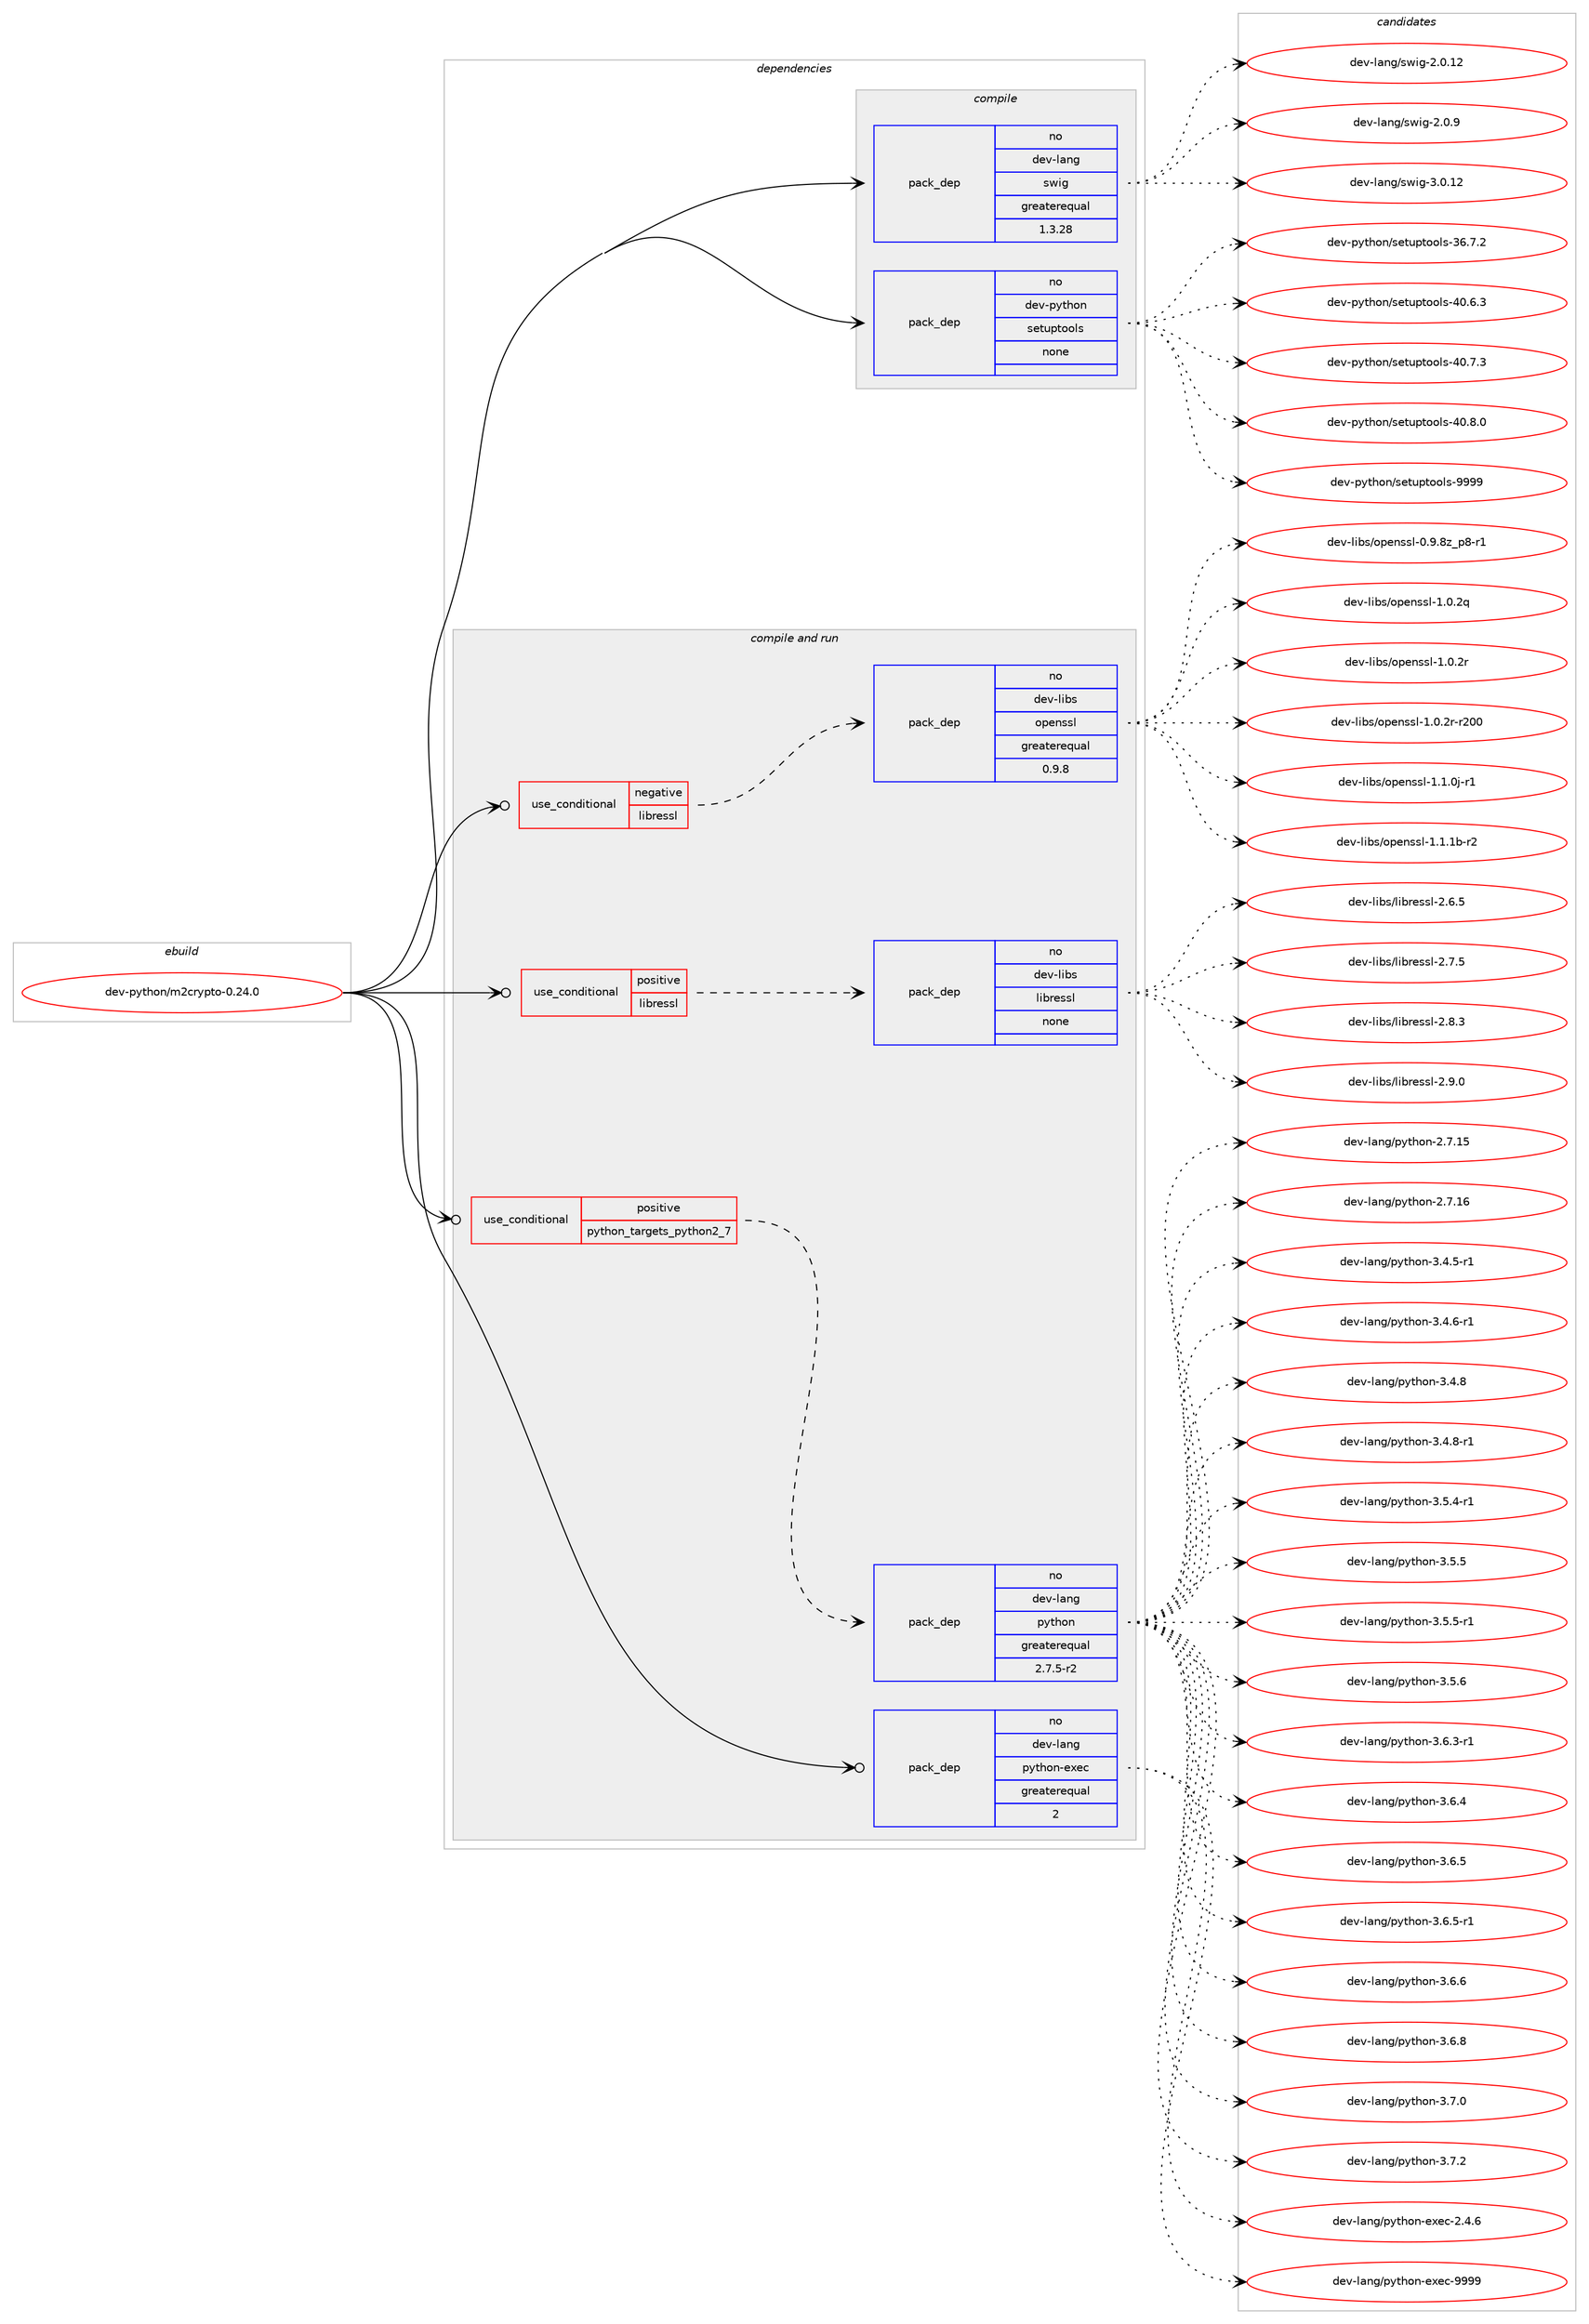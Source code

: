digraph prolog {

# *************
# Graph options
# *************

newrank=true;
concentrate=true;
compound=true;
graph [rankdir=LR,fontname=Helvetica,fontsize=10,ranksep=1.5];#, ranksep=2.5, nodesep=0.2];
edge  [arrowhead=vee];
node  [fontname=Helvetica,fontsize=10];

# **********
# The ebuild
# **********

subgraph cluster_leftcol {
color=gray;
rank=same;
label=<<i>ebuild</i>>;
id [label="dev-python/m2crypto-0.24.0", color=red, width=4, href="../dev-python/m2crypto-0.24.0.svg"];
}

# ****************
# The dependencies
# ****************

subgraph cluster_midcol {
color=gray;
label=<<i>dependencies</i>>;
subgraph cluster_compile {
fillcolor="#eeeeee";
style=filled;
label=<<i>compile</i>>;
subgraph pack1017416 {
dependency1417822 [label=<<TABLE BORDER="0" CELLBORDER="1" CELLSPACING="0" CELLPADDING="4" WIDTH="220"><TR><TD ROWSPAN="6" CELLPADDING="30">pack_dep</TD></TR><TR><TD WIDTH="110">no</TD></TR><TR><TD>dev-lang</TD></TR><TR><TD>swig</TD></TR><TR><TD>greaterequal</TD></TR><TR><TD>1.3.28</TD></TR></TABLE>>, shape=none, color=blue];
}
id:e -> dependency1417822:w [weight=20,style="solid",arrowhead="vee"];
subgraph pack1017417 {
dependency1417823 [label=<<TABLE BORDER="0" CELLBORDER="1" CELLSPACING="0" CELLPADDING="4" WIDTH="220"><TR><TD ROWSPAN="6" CELLPADDING="30">pack_dep</TD></TR><TR><TD WIDTH="110">no</TD></TR><TR><TD>dev-python</TD></TR><TR><TD>setuptools</TD></TR><TR><TD>none</TD></TR><TR><TD></TD></TR></TABLE>>, shape=none, color=blue];
}
id:e -> dependency1417823:w [weight=20,style="solid",arrowhead="vee"];
}
subgraph cluster_compileandrun {
fillcolor="#eeeeee";
style=filled;
label=<<i>compile and run</i>>;
subgraph cond377133 {
dependency1417824 [label=<<TABLE BORDER="0" CELLBORDER="1" CELLSPACING="0" CELLPADDING="4"><TR><TD ROWSPAN="3" CELLPADDING="10">use_conditional</TD></TR><TR><TD>negative</TD></TR><TR><TD>libressl</TD></TR></TABLE>>, shape=none, color=red];
subgraph pack1017418 {
dependency1417825 [label=<<TABLE BORDER="0" CELLBORDER="1" CELLSPACING="0" CELLPADDING="4" WIDTH="220"><TR><TD ROWSPAN="6" CELLPADDING="30">pack_dep</TD></TR><TR><TD WIDTH="110">no</TD></TR><TR><TD>dev-libs</TD></TR><TR><TD>openssl</TD></TR><TR><TD>greaterequal</TD></TR><TR><TD>0.9.8</TD></TR></TABLE>>, shape=none, color=blue];
}
dependency1417824:e -> dependency1417825:w [weight=20,style="dashed",arrowhead="vee"];
}
id:e -> dependency1417824:w [weight=20,style="solid",arrowhead="odotvee"];
subgraph cond377134 {
dependency1417826 [label=<<TABLE BORDER="0" CELLBORDER="1" CELLSPACING="0" CELLPADDING="4"><TR><TD ROWSPAN="3" CELLPADDING="10">use_conditional</TD></TR><TR><TD>positive</TD></TR><TR><TD>libressl</TD></TR></TABLE>>, shape=none, color=red];
subgraph pack1017419 {
dependency1417827 [label=<<TABLE BORDER="0" CELLBORDER="1" CELLSPACING="0" CELLPADDING="4" WIDTH="220"><TR><TD ROWSPAN="6" CELLPADDING="30">pack_dep</TD></TR><TR><TD WIDTH="110">no</TD></TR><TR><TD>dev-libs</TD></TR><TR><TD>libressl</TD></TR><TR><TD>none</TD></TR><TR><TD></TD></TR></TABLE>>, shape=none, color=blue];
}
dependency1417826:e -> dependency1417827:w [weight=20,style="dashed",arrowhead="vee"];
}
id:e -> dependency1417826:w [weight=20,style="solid",arrowhead="odotvee"];
subgraph cond377135 {
dependency1417828 [label=<<TABLE BORDER="0" CELLBORDER="1" CELLSPACING="0" CELLPADDING="4"><TR><TD ROWSPAN="3" CELLPADDING="10">use_conditional</TD></TR><TR><TD>positive</TD></TR><TR><TD>python_targets_python2_7</TD></TR></TABLE>>, shape=none, color=red];
subgraph pack1017420 {
dependency1417829 [label=<<TABLE BORDER="0" CELLBORDER="1" CELLSPACING="0" CELLPADDING="4" WIDTH="220"><TR><TD ROWSPAN="6" CELLPADDING="30">pack_dep</TD></TR><TR><TD WIDTH="110">no</TD></TR><TR><TD>dev-lang</TD></TR><TR><TD>python</TD></TR><TR><TD>greaterequal</TD></TR><TR><TD>2.7.5-r2</TD></TR></TABLE>>, shape=none, color=blue];
}
dependency1417828:e -> dependency1417829:w [weight=20,style="dashed",arrowhead="vee"];
}
id:e -> dependency1417828:w [weight=20,style="solid",arrowhead="odotvee"];
subgraph pack1017421 {
dependency1417830 [label=<<TABLE BORDER="0" CELLBORDER="1" CELLSPACING="0" CELLPADDING="4" WIDTH="220"><TR><TD ROWSPAN="6" CELLPADDING="30">pack_dep</TD></TR><TR><TD WIDTH="110">no</TD></TR><TR><TD>dev-lang</TD></TR><TR><TD>python-exec</TD></TR><TR><TD>greaterequal</TD></TR><TR><TD>2</TD></TR></TABLE>>, shape=none, color=blue];
}
id:e -> dependency1417830:w [weight=20,style="solid",arrowhead="odotvee"];
}
subgraph cluster_run {
fillcolor="#eeeeee";
style=filled;
label=<<i>run</i>>;
}
}

# **************
# The candidates
# **************

subgraph cluster_choices {
rank=same;
color=gray;
label=<<i>candidates</i>>;

subgraph choice1017416 {
color=black;
nodesep=1;
choice10010111845108971101034711511910510345504648464950 [label="dev-lang/swig-2.0.12", color=red, width=4,href="../dev-lang/swig-2.0.12.svg"];
choice100101118451089711010347115119105103455046484657 [label="dev-lang/swig-2.0.9", color=red, width=4,href="../dev-lang/swig-2.0.9.svg"];
choice10010111845108971101034711511910510345514648464950 [label="dev-lang/swig-3.0.12", color=red, width=4,href="../dev-lang/swig-3.0.12.svg"];
dependency1417822:e -> choice10010111845108971101034711511910510345504648464950:w [style=dotted,weight="100"];
dependency1417822:e -> choice100101118451089711010347115119105103455046484657:w [style=dotted,weight="100"];
dependency1417822:e -> choice10010111845108971101034711511910510345514648464950:w [style=dotted,weight="100"];
}
subgraph choice1017417 {
color=black;
nodesep=1;
choice100101118451121211161041111104711510111611711211611111110811545515446554650 [label="dev-python/setuptools-36.7.2", color=red, width=4,href="../dev-python/setuptools-36.7.2.svg"];
choice100101118451121211161041111104711510111611711211611111110811545524846544651 [label="dev-python/setuptools-40.6.3", color=red, width=4,href="../dev-python/setuptools-40.6.3.svg"];
choice100101118451121211161041111104711510111611711211611111110811545524846554651 [label="dev-python/setuptools-40.7.3", color=red, width=4,href="../dev-python/setuptools-40.7.3.svg"];
choice100101118451121211161041111104711510111611711211611111110811545524846564648 [label="dev-python/setuptools-40.8.0", color=red, width=4,href="../dev-python/setuptools-40.8.0.svg"];
choice10010111845112121116104111110471151011161171121161111111081154557575757 [label="dev-python/setuptools-9999", color=red, width=4,href="../dev-python/setuptools-9999.svg"];
dependency1417823:e -> choice100101118451121211161041111104711510111611711211611111110811545515446554650:w [style=dotted,weight="100"];
dependency1417823:e -> choice100101118451121211161041111104711510111611711211611111110811545524846544651:w [style=dotted,weight="100"];
dependency1417823:e -> choice100101118451121211161041111104711510111611711211611111110811545524846554651:w [style=dotted,weight="100"];
dependency1417823:e -> choice100101118451121211161041111104711510111611711211611111110811545524846564648:w [style=dotted,weight="100"];
dependency1417823:e -> choice10010111845112121116104111110471151011161171121161111111081154557575757:w [style=dotted,weight="100"];
}
subgraph choice1017418 {
color=black;
nodesep=1;
choice10010111845108105981154711111210111011511510845484657465612295112564511449 [label="dev-libs/openssl-0.9.8z_p8-r1", color=red, width=4,href="../dev-libs/openssl-0.9.8z_p8-r1.svg"];
choice100101118451081059811547111112101110115115108454946484650113 [label="dev-libs/openssl-1.0.2q", color=red, width=4,href="../dev-libs/openssl-1.0.2q.svg"];
choice100101118451081059811547111112101110115115108454946484650114 [label="dev-libs/openssl-1.0.2r", color=red, width=4,href="../dev-libs/openssl-1.0.2r.svg"];
choice10010111845108105981154711111210111011511510845494648465011445114504848 [label="dev-libs/openssl-1.0.2r-r200", color=red, width=4,href="../dev-libs/openssl-1.0.2r-r200.svg"];
choice1001011184510810598115471111121011101151151084549464946481064511449 [label="dev-libs/openssl-1.1.0j-r1", color=red, width=4,href="../dev-libs/openssl-1.1.0j-r1.svg"];
choice100101118451081059811547111112101110115115108454946494649984511450 [label="dev-libs/openssl-1.1.1b-r2", color=red, width=4,href="../dev-libs/openssl-1.1.1b-r2.svg"];
dependency1417825:e -> choice10010111845108105981154711111210111011511510845484657465612295112564511449:w [style=dotted,weight="100"];
dependency1417825:e -> choice100101118451081059811547111112101110115115108454946484650113:w [style=dotted,weight="100"];
dependency1417825:e -> choice100101118451081059811547111112101110115115108454946484650114:w [style=dotted,weight="100"];
dependency1417825:e -> choice10010111845108105981154711111210111011511510845494648465011445114504848:w [style=dotted,weight="100"];
dependency1417825:e -> choice1001011184510810598115471111121011101151151084549464946481064511449:w [style=dotted,weight="100"];
dependency1417825:e -> choice100101118451081059811547111112101110115115108454946494649984511450:w [style=dotted,weight="100"];
}
subgraph choice1017419 {
color=black;
nodesep=1;
choice10010111845108105981154710810598114101115115108455046544653 [label="dev-libs/libressl-2.6.5", color=red, width=4,href="../dev-libs/libressl-2.6.5.svg"];
choice10010111845108105981154710810598114101115115108455046554653 [label="dev-libs/libressl-2.7.5", color=red, width=4,href="../dev-libs/libressl-2.7.5.svg"];
choice10010111845108105981154710810598114101115115108455046564651 [label="dev-libs/libressl-2.8.3", color=red, width=4,href="../dev-libs/libressl-2.8.3.svg"];
choice10010111845108105981154710810598114101115115108455046574648 [label="dev-libs/libressl-2.9.0", color=red, width=4,href="../dev-libs/libressl-2.9.0.svg"];
dependency1417827:e -> choice10010111845108105981154710810598114101115115108455046544653:w [style=dotted,weight="100"];
dependency1417827:e -> choice10010111845108105981154710810598114101115115108455046554653:w [style=dotted,weight="100"];
dependency1417827:e -> choice10010111845108105981154710810598114101115115108455046564651:w [style=dotted,weight="100"];
dependency1417827:e -> choice10010111845108105981154710810598114101115115108455046574648:w [style=dotted,weight="100"];
}
subgraph choice1017420 {
color=black;
nodesep=1;
choice10010111845108971101034711212111610411111045504655464953 [label="dev-lang/python-2.7.15", color=red, width=4,href="../dev-lang/python-2.7.15.svg"];
choice10010111845108971101034711212111610411111045504655464954 [label="dev-lang/python-2.7.16", color=red, width=4,href="../dev-lang/python-2.7.16.svg"];
choice1001011184510897110103471121211161041111104551465246534511449 [label="dev-lang/python-3.4.5-r1", color=red, width=4,href="../dev-lang/python-3.4.5-r1.svg"];
choice1001011184510897110103471121211161041111104551465246544511449 [label="dev-lang/python-3.4.6-r1", color=red, width=4,href="../dev-lang/python-3.4.6-r1.svg"];
choice100101118451089711010347112121116104111110455146524656 [label="dev-lang/python-3.4.8", color=red, width=4,href="../dev-lang/python-3.4.8.svg"];
choice1001011184510897110103471121211161041111104551465246564511449 [label="dev-lang/python-3.4.8-r1", color=red, width=4,href="../dev-lang/python-3.4.8-r1.svg"];
choice1001011184510897110103471121211161041111104551465346524511449 [label="dev-lang/python-3.5.4-r1", color=red, width=4,href="../dev-lang/python-3.5.4-r1.svg"];
choice100101118451089711010347112121116104111110455146534653 [label="dev-lang/python-3.5.5", color=red, width=4,href="../dev-lang/python-3.5.5.svg"];
choice1001011184510897110103471121211161041111104551465346534511449 [label="dev-lang/python-3.5.5-r1", color=red, width=4,href="../dev-lang/python-3.5.5-r1.svg"];
choice100101118451089711010347112121116104111110455146534654 [label="dev-lang/python-3.5.6", color=red, width=4,href="../dev-lang/python-3.5.6.svg"];
choice1001011184510897110103471121211161041111104551465446514511449 [label="dev-lang/python-3.6.3-r1", color=red, width=4,href="../dev-lang/python-3.6.3-r1.svg"];
choice100101118451089711010347112121116104111110455146544652 [label="dev-lang/python-3.6.4", color=red, width=4,href="../dev-lang/python-3.6.4.svg"];
choice100101118451089711010347112121116104111110455146544653 [label="dev-lang/python-3.6.5", color=red, width=4,href="../dev-lang/python-3.6.5.svg"];
choice1001011184510897110103471121211161041111104551465446534511449 [label="dev-lang/python-3.6.5-r1", color=red, width=4,href="../dev-lang/python-3.6.5-r1.svg"];
choice100101118451089711010347112121116104111110455146544654 [label="dev-lang/python-3.6.6", color=red, width=4,href="../dev-lang/python-3.6.6.svg"];
choice100101118451089711010347112121116104111110455146544656 [label="dev-lang/python-3.6.8", color=red, width=4,href="../dev-lang/python-3.6.8.svg"];
choice100101118451089711010347112121116104111110455146554648 [label="dev-lang/python-3.7.0", color=red, width=4,href="../dev-lang/python-3.7.0.svg"];
choice100101118451089711010347112121116104111110455146554650 [label="dev-lang/python-3.7.2", color=red, width=4,href="../dev-lang/python-3.7.2.svg"];
dependency1417829:e -> choice10010111845108971101034711212111610411111045504655464953:w [style=dotted,weight="100"];
dependency1417829:e -> choice10010111845108971101034711212111610411111045504655464954:w [style=dotted,weight="100"];
dependency1417829:e -> choice1001011184510897110103471121211161041111104551465246534511449:w [style=dotted,weight="100"];
dependency1417829:e -> choice1001011184510897110103471121211161041111104551465246544511449:w [style=dotted,weight="100"];
dependency1417829:e -> choice100101118451089711010347112121116104111110455146524656:w [style=dotted,weight="100"];
dependency1417829:e -> choice1001011184510897110103471121211161041111104551465246564511449:w [style=dotted,weight="100"];
dependency1417829:e -> choice1001011184510897110103471121211161041111104551465346524511449:w [style=dotted,weight="100"];
dependency1417829:e -> choice100101118451089711010347112121116104111110455146534653:w [style=dotted,weight="100"];
dependency1417829:e -> choice1001011184510897110103471121211161041111104551465346534511449:w [style=dotted,weight="100"];
dependency1417829:e -> choice100101118451089711010347112121116104111110455146534654:w [style=dotted,weight="100"];
dependency1417829:e -> choice1001011184510897110103471121211161041111104551465446514511449:w [style=dotted,weight="100"];
dependency1417829:e -> choice100101118451089711010347112121116104111110455146544652:w [style=dotted,weight="100"];
dependency1417829:e -> choice100101118451089711010347112121116104111110455146544653:w [style=dotted,weight="100"];
dependency1417829:e -> choice1001011184510897110103471121211161041111104551465446534511449:w [style=dotted,weight="100"];
dependency1417829:e -> choice100101118451089711010347112121116104111110455146544654:w [style=dotted,weight="100"];
dependency1417829:e -> choice100101118451089711010347112121116104111110455146544656:w [style=dotted,weight="100"];
dependency1417829:e -> choice100101118451089711010347112121116104111110455146554648:w [style=dotted,weight="100"];
dependency1417829:e -> choice100101118451089711010347112121116104111110455146554650:w [style=dotted,weight="100"];
}
subgraph choice1017421 {
color=black;
nodesep=1;
choice1001011184510897110103471121211161041111104510112010199455046524654 [label="dev-lang/python-exec-2.4.6", color=red, width=4,href="../dev-lang/python-exec-2.4.6.svg"];
choice10010111845108971101034711212111610411111045101120101994557575757 [label="dev-lang/python-exec-9999", color=red, width=4,href="../dev-lang/python-exec-9999.svg"];
dependency1417830:e -> choice1001011184510897110103471121211161041111104510112010199455046524654:w [style=dotted,weight="100"];
dependency1417830:e -> choice10010111845108971101034711212111610411111045101120101994557575757:w [style=dotted,weight="100"];
}
}

}
